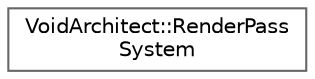 digraph "Graphical Class Hierarchy"
{
 // LATEX_PDF_SIZE
  bgcolor="transparent";
  edge [fontname=Helvetica,fontsize=10,labelfontname=Helvetica,labelfontsize=10];
  node [fontname=Helvetica,fontsize=10,shape=box,height=0.2,width=0.4];
  rankdir="LR";
  Node0 [id="Node000000",label="VoidArchitect::RenderPass\lSystem",height=0.2,width=0.4,color="grey40", fillcolor="white", style="filled",URL="$class_void_architect_1_1_render_pass_system.html",tooltip=" "];
}
